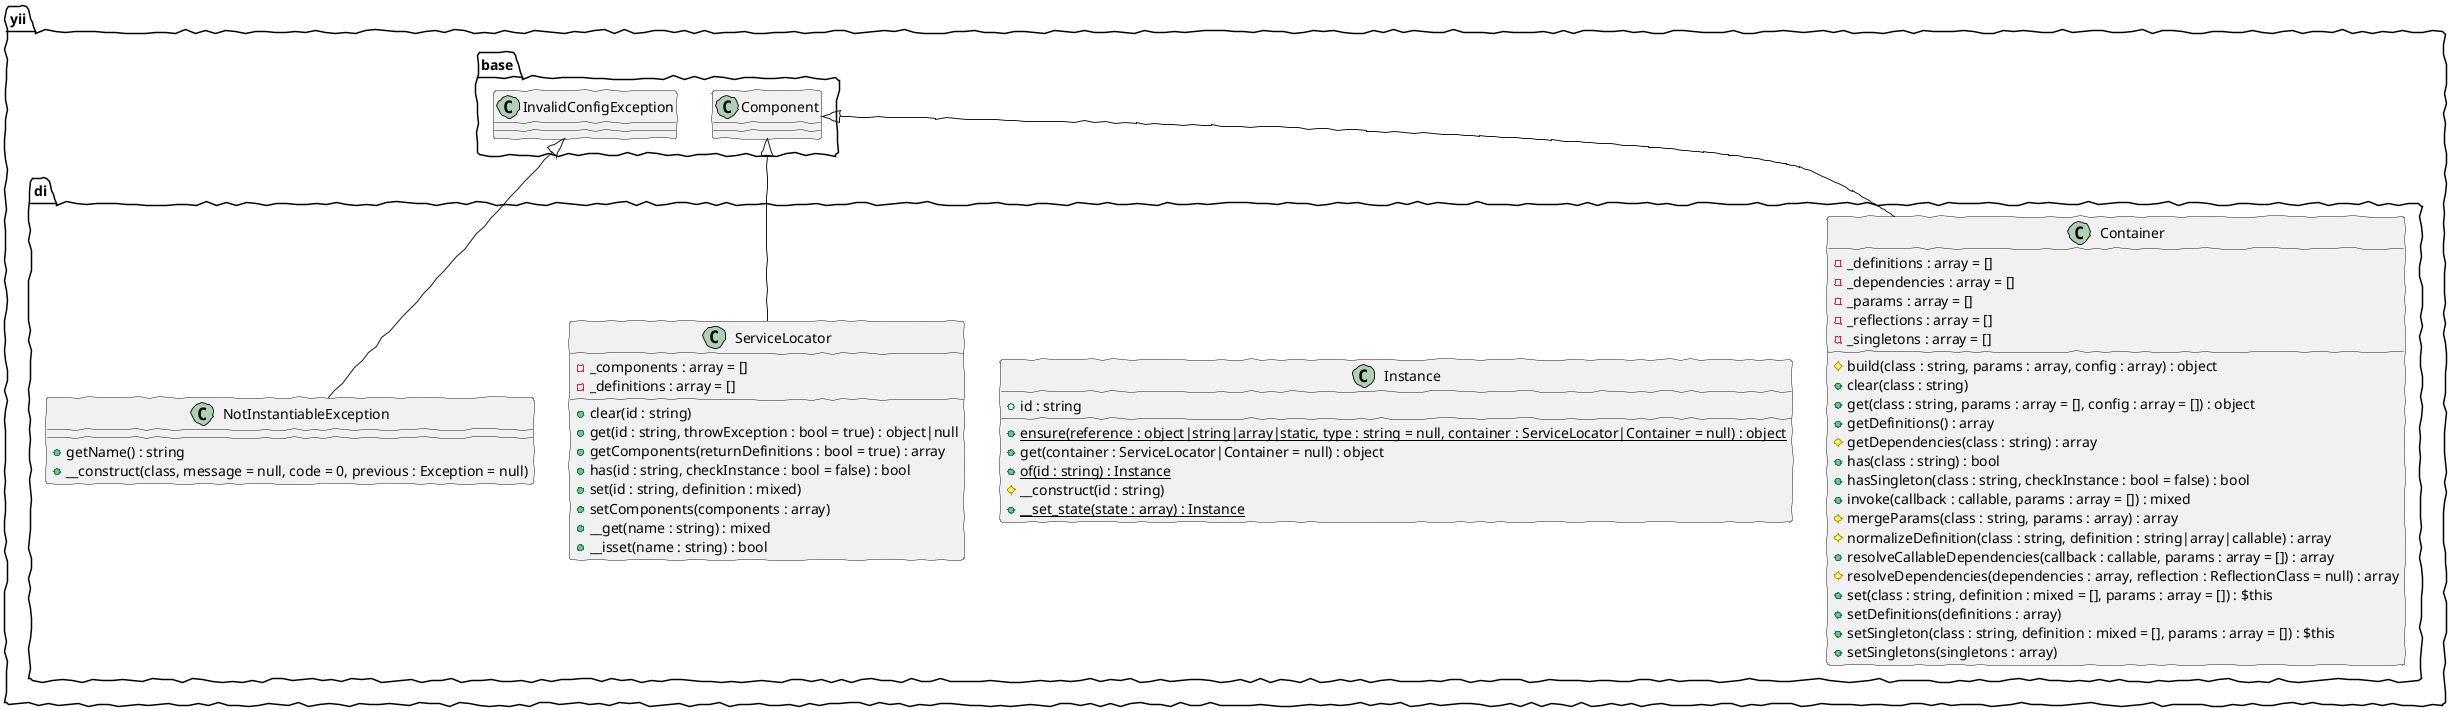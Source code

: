 @startuml
skinparam handwritten true
class yii.di.Container {
    -_definitions : array = []
    -_dependencies : array = []
    -_params : array = []
    -_reflections : array = []
    -_singletons : array = []
    #build(class : string, params : array, config : array) : object
    +clear(class : string)
    +get(class : string, params : array = [], config : array = []) : object
    +getDefinitions() : array
    #getDependencies(class : string) : array
    +has(class : string) : bool
    +hasSingleton(class : string, checkInstance : bool = false) : bool
    +invoke(callback : callable, params : array = []) : mixed
    #mergeParams(class : string, params : array) : array
    #normalizeDefinition(class : string, definition : string|array|callable) : array
    +resolveCallableDependencies(callback : callable, params : array = []) : array
    #resolveDependencies(dependencies : array, reflection : ReflectionClass = null) : array
    +set(class : string, definition : mixed = [], params : array = []) : $this
    +setDefinitions(definitions : array)
    +setSingleton(class : string, definition : mixed = [], params : array = []) : $this
    +setSingletons(singletons : array)
}
class yii.di.Container extends yii.base.Component
class yii.di.Instance {
    +id : string
    +{static}ensure(reference : object|string|array|static, type : string = null, container : ServiceLocator|Container = null) : object
    +get(container : ServiceLocator|Container = null) : object
    +{static}of(id : string) : Instance
    #__construct(id : string)
    +{static}__set_state(state : array) : Instance
}
class yii.di.NotInstantiableException {
    +getName() : string
    +__construct(class, message = null, code = 0, previous : Exception = null)
}
class yii.di.NotInstantiableException extends yii.base.InvalidConfigException
class yii.di.ServiceLocator {
    -_components : array = []
    -_definitions : array = []
    +clear(id : string)
    +get(id : string, throwException : bool = true) : object|null
    +getComponents(returnDefinitions : bool = true) : array
    +has(id : string, checkInstance : bool = false) : bool
    +set(id : string, definition : mixed)
    +setComponents(components : array)
    +__get(name : string) : mixed
    +__isset(name : string) : bool
}
class yii.di.ServiceLocator extends yii.base.Component
@enduml
